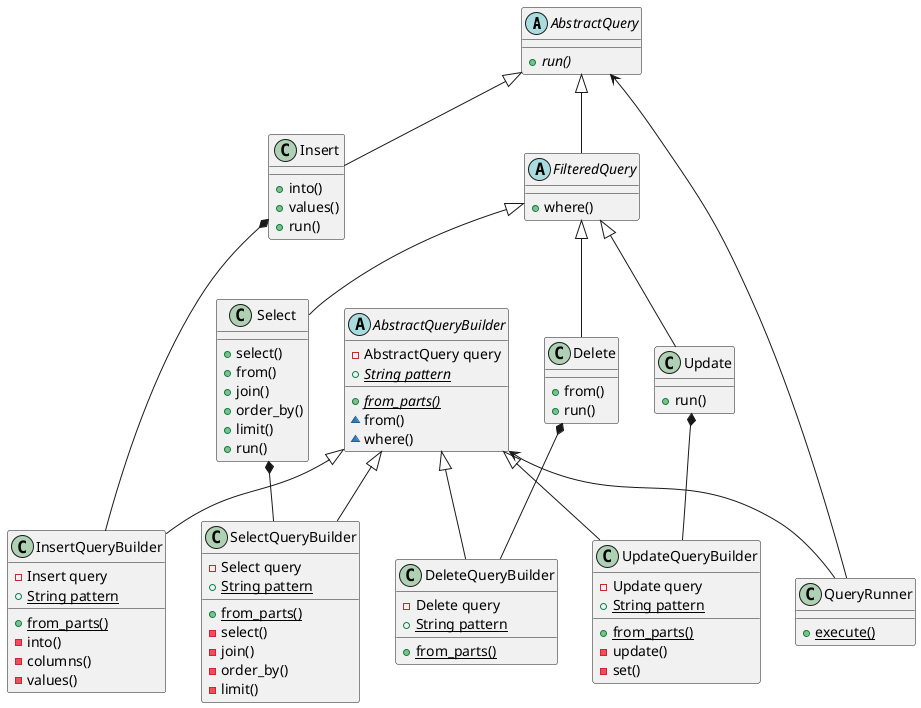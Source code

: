 @startuml

abstract class AbstractQuery {
    {abstract} + run()
}

abstract class FilteredQuery {
    + where()
}

class Select {
    + select()
    + from()
    + join()
    + order_by()
    + limit()
    + run()
}

class Update {
    + run()
}

class Delete {
    + from()
    + run()
}

class Insert {
    + into()
    + values()
    + run()
}

abstract class AbstractQueryBuilder {
    - AbstractQuery query
    + {abstract} {static} String pattern
    + {abstract} {static} from_parts()
    ~ from()
    ~ where()
}

class SelectQueryBuilder {
    - Select query
    + {static} String pattern
    + {static} from_parts()
    - select()
    - join()
    - order_by()
    - limit()
}

class UpdateQueryBuilder {
    - Update query
    + {static} String pattern
    + {static} from_parts()
    - update()
    - set()
}

class DeleteQueryBuilder {
    - Delete query
    + {static} String pattern
    + {static} from_parts()
}

class InsertQueryBuilder {
    - Insert query
    + {static} String pattern
    + {static} from_parts()
    - into()
    - columns()
    - values()
}

class QueryRunner {
    + {static} execute()
}

FilteredQuery -up-|> AbstractQuery
Select -up-|> FilteredQuery
Update -up-|> FilteredQuery
Delete -up-|> FilteredQuery
Insert -up-|> AbstractQuery
SelectQueryBuilder -up-* Select
UpdateQueryBuilder -up-* Update
DeleteQueryBuilder -up-* Delete
InsertQueryBuilder -up-* Insert
SelectQueryBuilder -up-|> AbstractQueryBuilder
UpdateQueryBuilder -up-|> AbstractQueryBuilder
DeleteQueryBuilder -up-|> AbstractQueryBuilder
InsertQueryBuilder -up-|> AbstractQueryBuilder
QueryRunner -up-> AbstractQueryBuilder
QueryRunner -up-> AbstractQuery

@enduml
